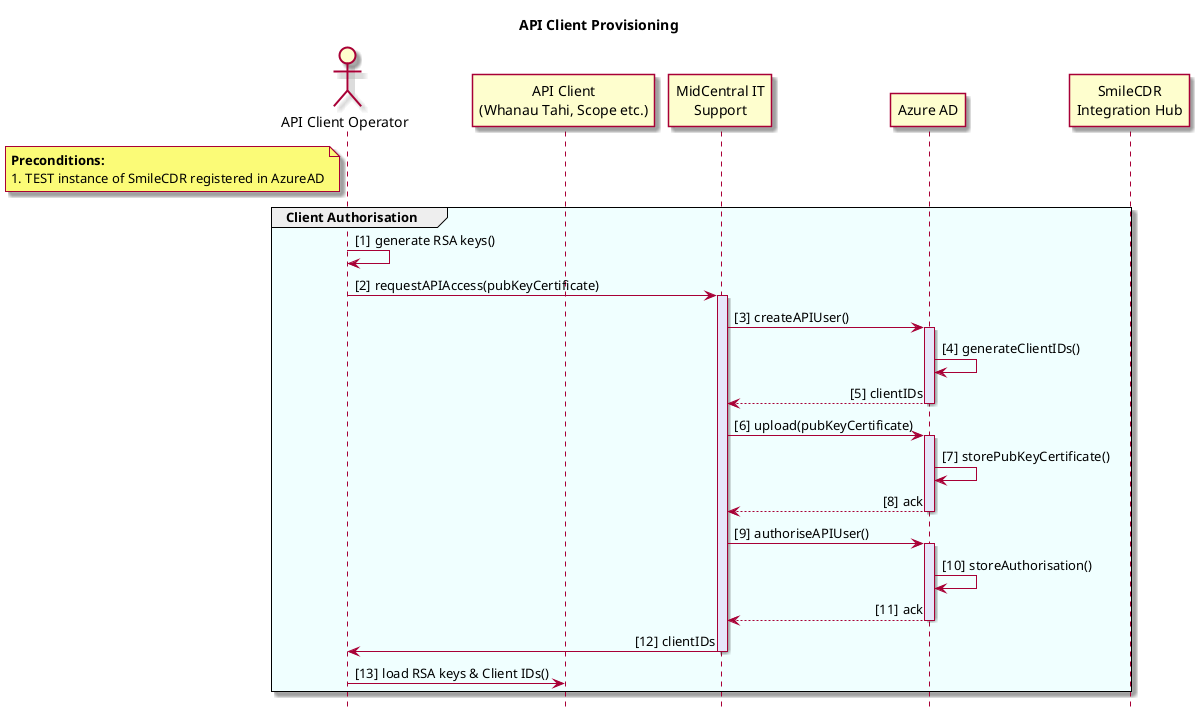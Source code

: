 @startuml
skin rose
autonumber "[#]"
hide footbox
skinparam responseMessageBelowArrow true
skinparam sequenceMessageAlign direction
skinparam sequenceGroupBorderThickness 1

title API Client Provisioning

actor "API Client Operator" as apiClientOp
participant "API Client\n(Whanau Tahi, Scope etc.)" as apiClient
participant "MidCentral IT\nSupport" as itSupport
participant "Azure AD" as idProvider
participant "SmileCDR\nIntegration Hub" as smileCDR

note left of apiClientOp
**Preconditions:**
1. TEST instance of SmileCDR registered in AzureAD
end note

group #azure Client Authorisation
  apiClientOp -> apiClientOp: generate RSA keys()
  apiClientOp -> itSupport: requestAPIAccess(pubKeyCertificate)

  activate itSupport #lavender

  itSupport -> idProvider: createAPIUser()
  activate idProvider #lavender
  idProvider -> idProvider: generateClientIDs()
  return clientIDs

  itSupport -> idProvider: upload(pubKeyCertificate)
  activate idProvider #lavender
  idProvider -> idProvider: storePubKeyCertificate()
  return ack
  deactivate idProvider

  itSupport -> idProvider: authoriseAPIUser()
  activate idProvider #lavender
  idProvider -> idProvider: storeAuthorisation()
  return ack
  deactivate idProvider

  itSupport -> apiClientOp: clientIDs
  deactivate itSupport

  apiClientOp -> apiClient: load RSA keys & Client IDs()
end

@enduml